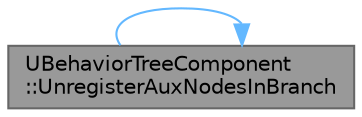 digraph "UBehaviorTreeComponent::UnregisterAuxNodesInBranch"
{
 // INTERACTIVE_SVG=YES
 // LATEX_PDF_SIZE
  bgcolor="transparent";
  edge [fontname=Helvetica,fontsize=10,labelfontname=Helvetica,labelfontsize=10];
  node [fontname=Helvetica,fontsize=10,shape=box,height=0.2,width=0.4];
  rankdir="LR";
  Node1 [id="Node000001",label="UBehaviorTreeComponent\l::UnregisterAuxNodesInBranch",height=0.2,width=0.4,color="gray40", fillcolor="grey60", style="filled", fontcolor="black",tooltip="unregister all aux nodes in branch of tree"];
  Node1 -> Node1 [id="edge1_Node000001_Node000001",color="steelblue1",style="solid",tooltip=" "];
}
